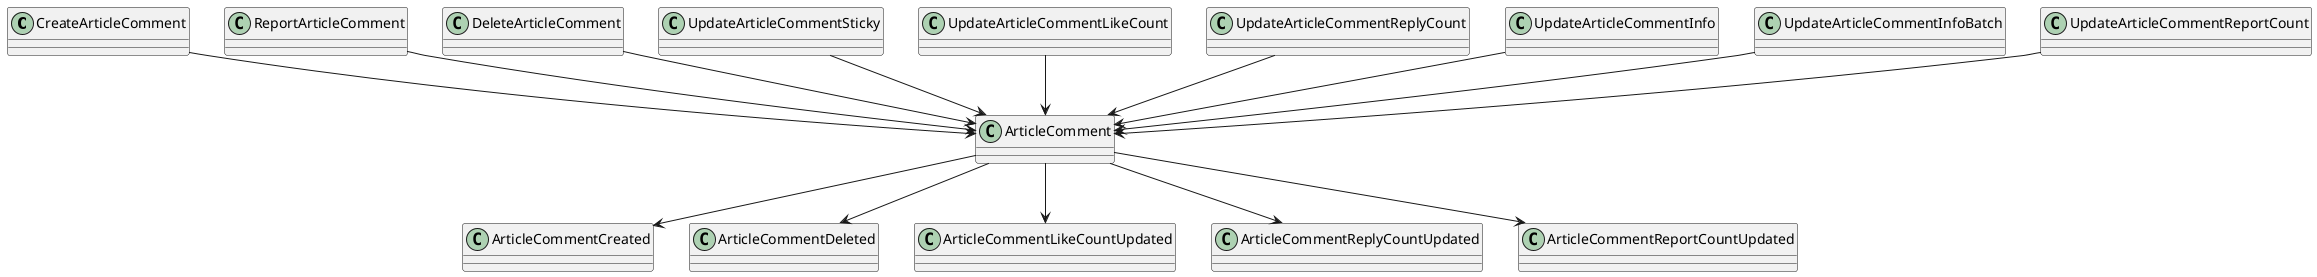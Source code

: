 @startuml

CreateArticleComment            -down-> ArticleComment
ReportArticleComment            -down-> ArticleComment
DeleteArticleComment            -down-> ArticleComment
UpdateArticleCommentSticky      -down-> ArticleComment
UpdateArticleCommentLikeCount   -down-> ArticleComment
UpdateArticleCommentReplyCount  -down-> ArticleComment
UpdateArticleCommentInfo        -down-> ArticleComment
UpdateArticleCommentInfoBatch   -down-> ArticleComment
UpdateArticleCommentReportCount -down-> ArticleComment

ArticleComment -down-> ArticleCommentCreated
ArticleComment -down-> ArticleCommentDeleted
ArticleComment -down-> ArticleCommentLikeCountUpdated
ArticleComment -down-> ArticleCommentReplyCountUpdated
ArticleComment -down-> ArticleCommentReportCountUpdated
@enduml
